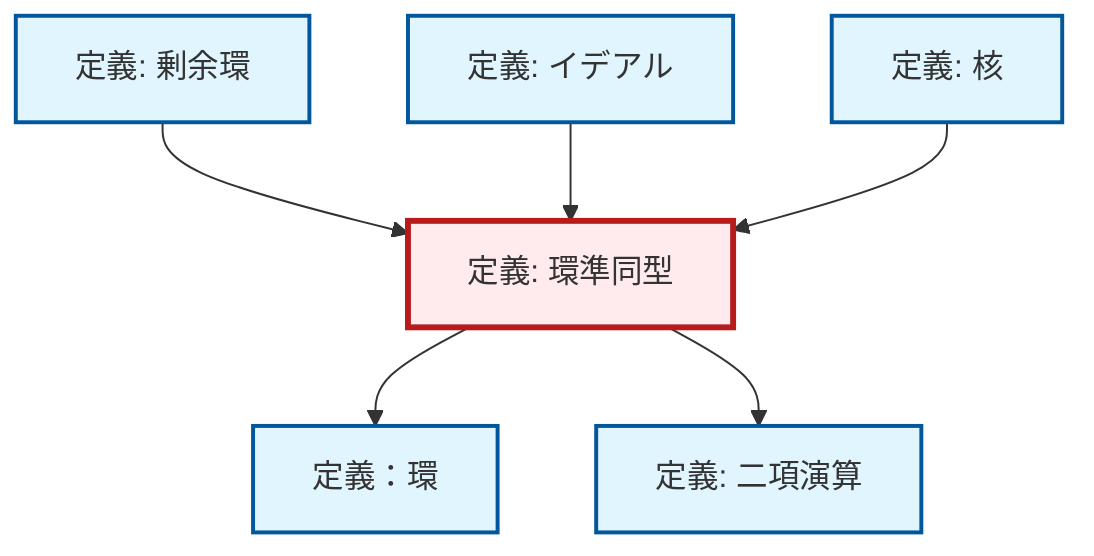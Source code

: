 graph TD
    classDef definition fill:#e1f5fe,stroke:#01579b,stroke-width:2px
    classDef theorem fill:#f3e5f5,stroke:#4a148c,stroke-width:2px
    classDef axiom fill:#fff3e0,stroke:#e65100,stroke-width:2px
    classDef example fill:#e8f5e9,stroke:#1b5e20,stroke-width:2px
    classDef current fill:#ffebee,stroke:#b71c1c,stroke-width:3px
    def-kernel["定義: 核"]:::definition
    def-ring-homomorphism["定義: 環準同型"]:::definition
    def-ring["定義：環"]:::definition
    def-binary-operation["定義: 二項演算"]:::definition
    def-quotient-ring["定義: 剰余環"]:::definition
    def-ideal["定義: イデアル"]:::definition
    def-quotient-ring --> def-ring-homomorphism
    def-ideal --> def-ring-homomorphism
    def-ring-homomorphism --> def-ring
    def-kernel --> def-ring-homomorphism
    def-ring-homomorphism --> def-binary-operation
    class def-ring-homomorphism current